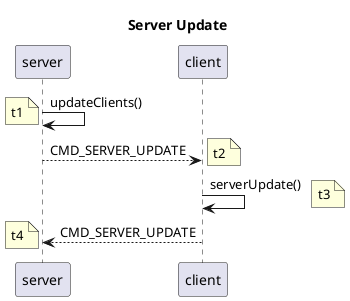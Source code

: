 @startuml
title Server Update

server -> server: updateClients()
note left: t1
server --> client: CMD_SERVER_UPDATE
note right: t2
client -> client: serverUpdate()
note right: t3
client --> server: CMD_SERVER_UPDATE
note left: t4
@enduml
